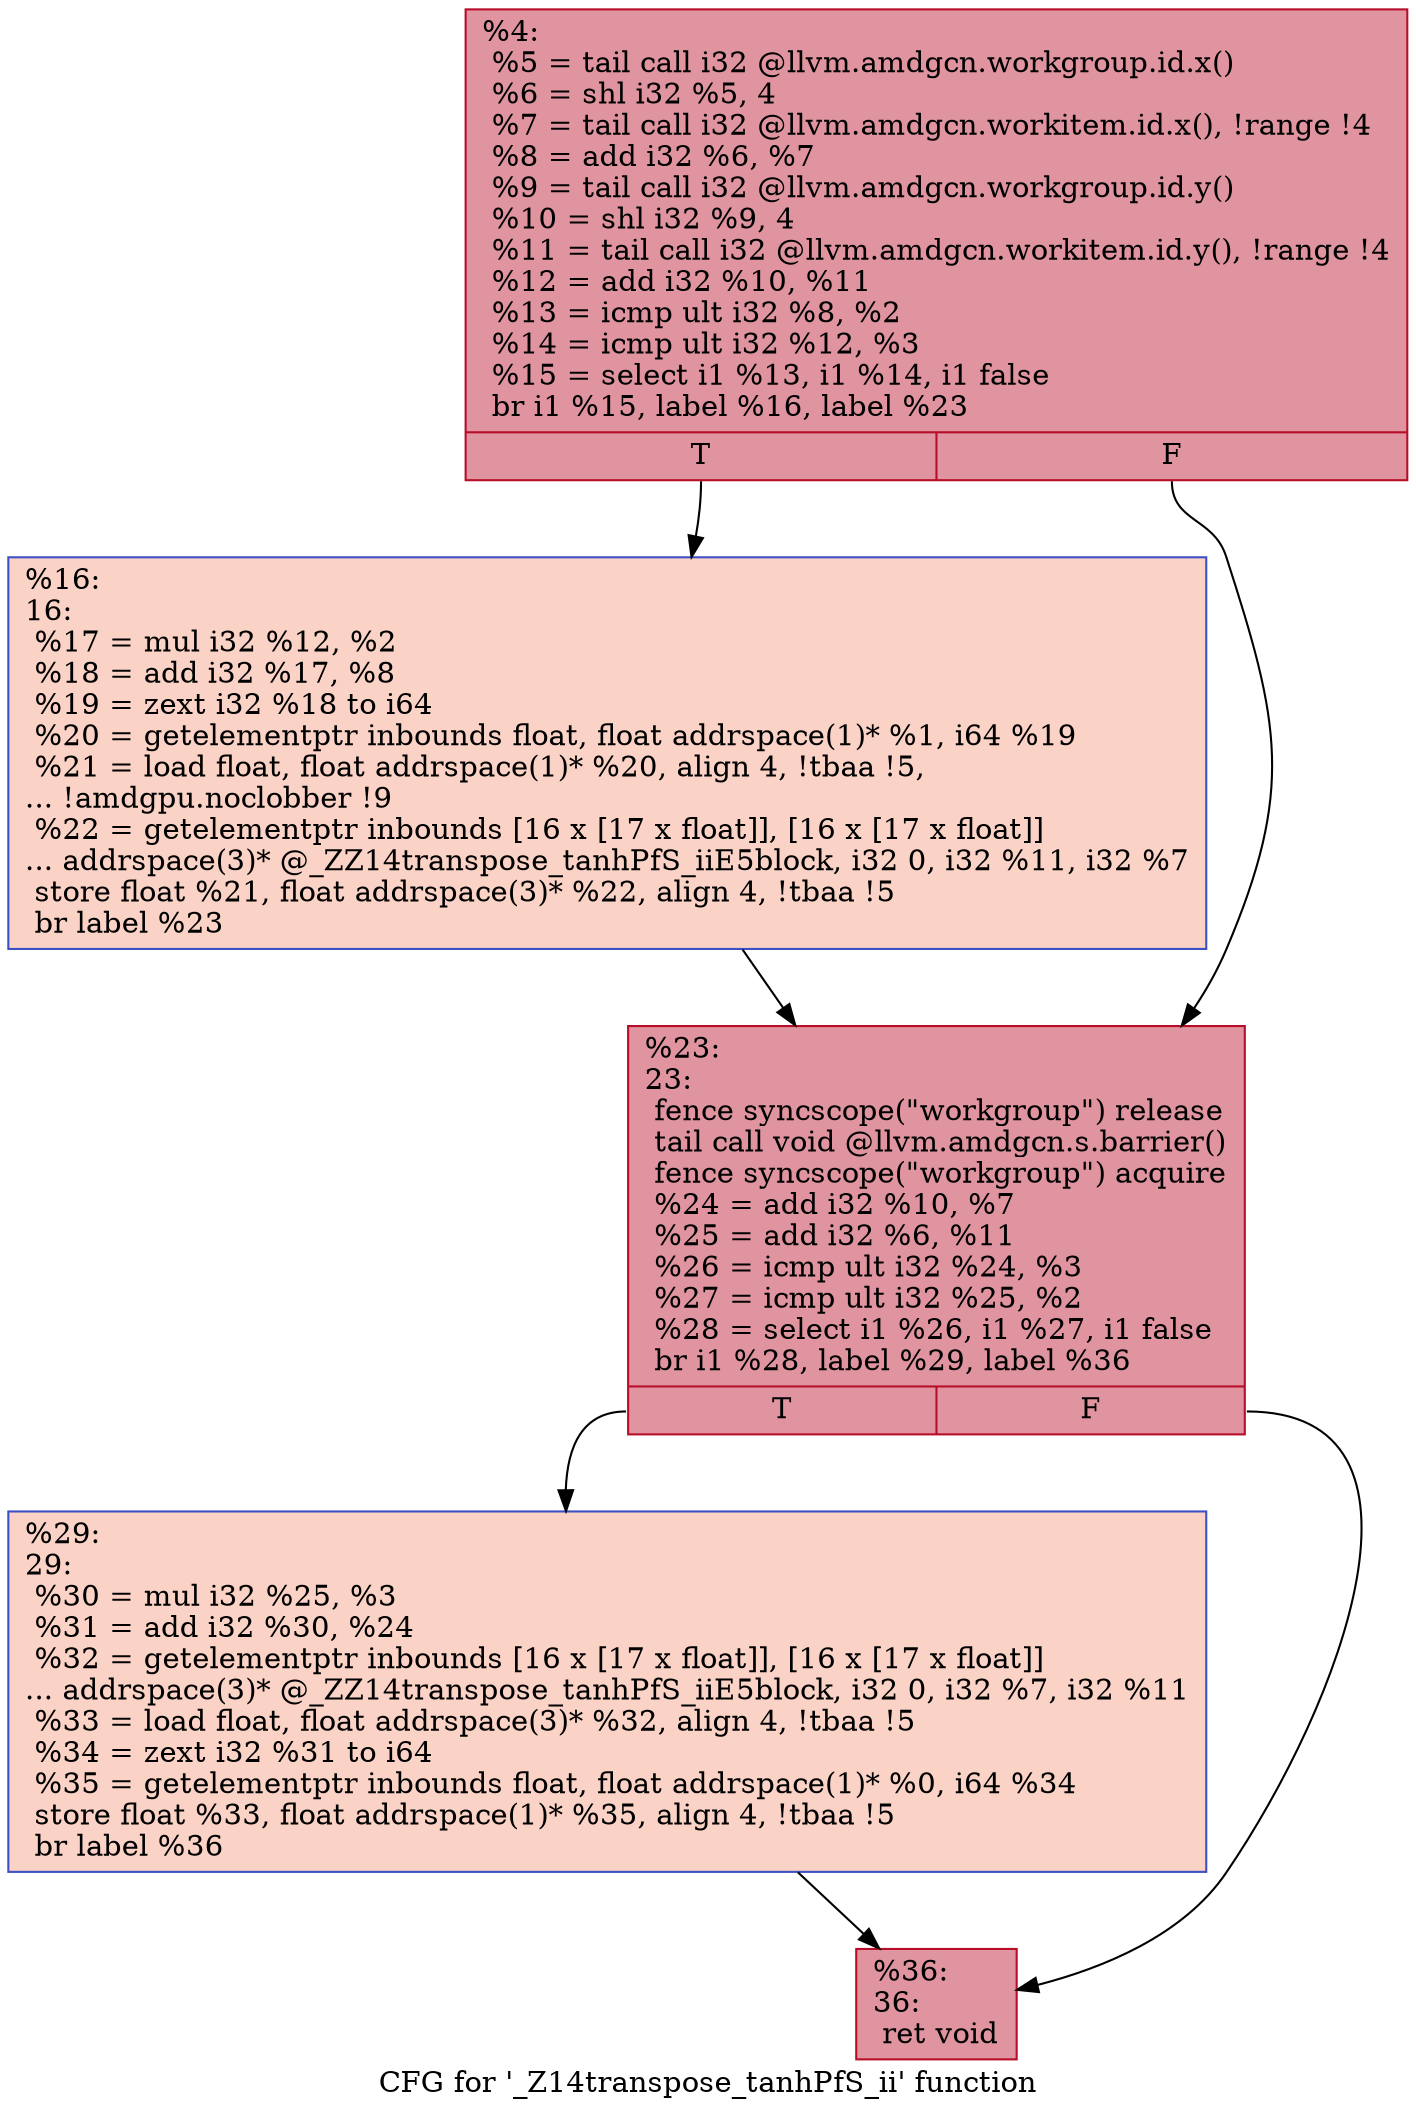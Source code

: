 digraph "CFG for '_Z14transpose_tanhPfS_ii' function" {
	label="CFG for '_Z14transpose_tanhPfS_ii' function";

	Node0x63a2040 [shape=record,color="#b70d28ff", style=filled, fillcolor="#b70d2870",label="{%4:\l  %5 = tail call i32 @llvm.amdgcn.workgroup.id.x()\l  %6 = shl i32 %5, 4\l  %7 = tail call i32 @llvm.amdgcn.workitem.id.x(), !range !4\l  %8 = add i32 %6, %7\l  %9 = tail call i32 @llvm.amdgcn.workgroup.id.y()\l  %10 = shl i32 %9, 4\l  %11 = tail call i32 @llvm.amdgcn.workitem.id.y(), !range !4\l  %12 = add i32 %10, %11\l  %13 = icmp ult i32 %8, %2\l  %14 = icmp ult i32 %12, %3\l  %15 = select i1 %13, i1 %14, i1 false\l  br i1 %15, label %16, label %23\l|{<s0>T|<s1>F}}"];
	Node0x63a2040:s0 -> Node0x63a44c0;
	Node0x63a2040:s1 -> Node0x63a4550;
	Node0x63a44c0 [shape=record,color="#3d50c3ff", style=filled, fillcolor="#f59c7d70",label="{%16:\l16:                                               \l  %17 = mul i32 %12, %2\l  %18 = add i32 %17, %8\l  %19 = zext i32 %18 to i64\l  %20 = getelementptr inbounds float, float addrspace(1)* %1, i64 %19\l  %21 = load float, float addrspace(1)* %20, align 4, !tbaa !5,\l... !amdgpu.noclobber !9\l  %22 = getelementptr inbounds [16 x [17 x float]], [16 x [17 x float]]\l... addrspace(3)* @_ZZ14transpose_tanhPfS_iiE5block, i32 0, i32 %11, i32 %7\l  store float %21, float addrspace(3)* %22, align 4, !tbaa !5\l  br label %23\l}"];
	Node0x63a44c0 -> Node0x63a4550;
	Node0x63a4550 [shape=record,color="#b70d28ff", style=filled, fillcolor="#b70d2870",label="{%23:\l23:                                               \l  fence syncscope(\"workgroup\") release\l  tail call void @llvm.amdgcn.s.barrier()\l  fence syncscope(\"workgroup\") acquire\l  %24 = add i32 %10, %7\l  %25 = add i32 %6, %11\l  %26 = icmp ult i32 %24, %3\l  %27 = icmp ult i32 %25, %2\l  %28 = select i1 %26, i1 %27, i1 false\l  br i1 %28, label %29, label %36\l|{<s0>T|<s1>F}}"];
	Node0x63a4550:s0 -> Node0x63a5ab0;
	Node0x63a4550:s1 -> Node0x63a5b00;
	Node0x63a5ab0 [shape=record,color="#3d50c3ff", style=filled, fillcolor="#f59c7d70",label="{%29:\l29:                                               \l  %30 = mul i32 %25, %3\l  %31 = add i32 %30, %24\l  %32 = getelementptr inbounds [16 x [17 x float]], [16 x [17 x float]]\l... addrspace(3)* @_ZZ14transpose_tanhPfS_iiE5block, i32 0, i32 %7, i32 %11\l  %33 = load float, float addrspace(3)* %32, align 4, !tbaa !5\l  %34 = zext i32 %31 to i64\l  %35 = getelementptr inbounds float, float addrspace(1)* %0, i64 %34\l  store float %33, float addrspace(1)* %35, align 4, !tbaa !5\l  br label %36\l}"];
	Node0x63a5ab0 -> Node0x63a5b00;
	Node0x63a5b00 [shape=record,color="#b70d28ff", style=filled, fillcolor="#b70d2870",label="{%36:\l36:                                               \l  ret void\l}"];
}
